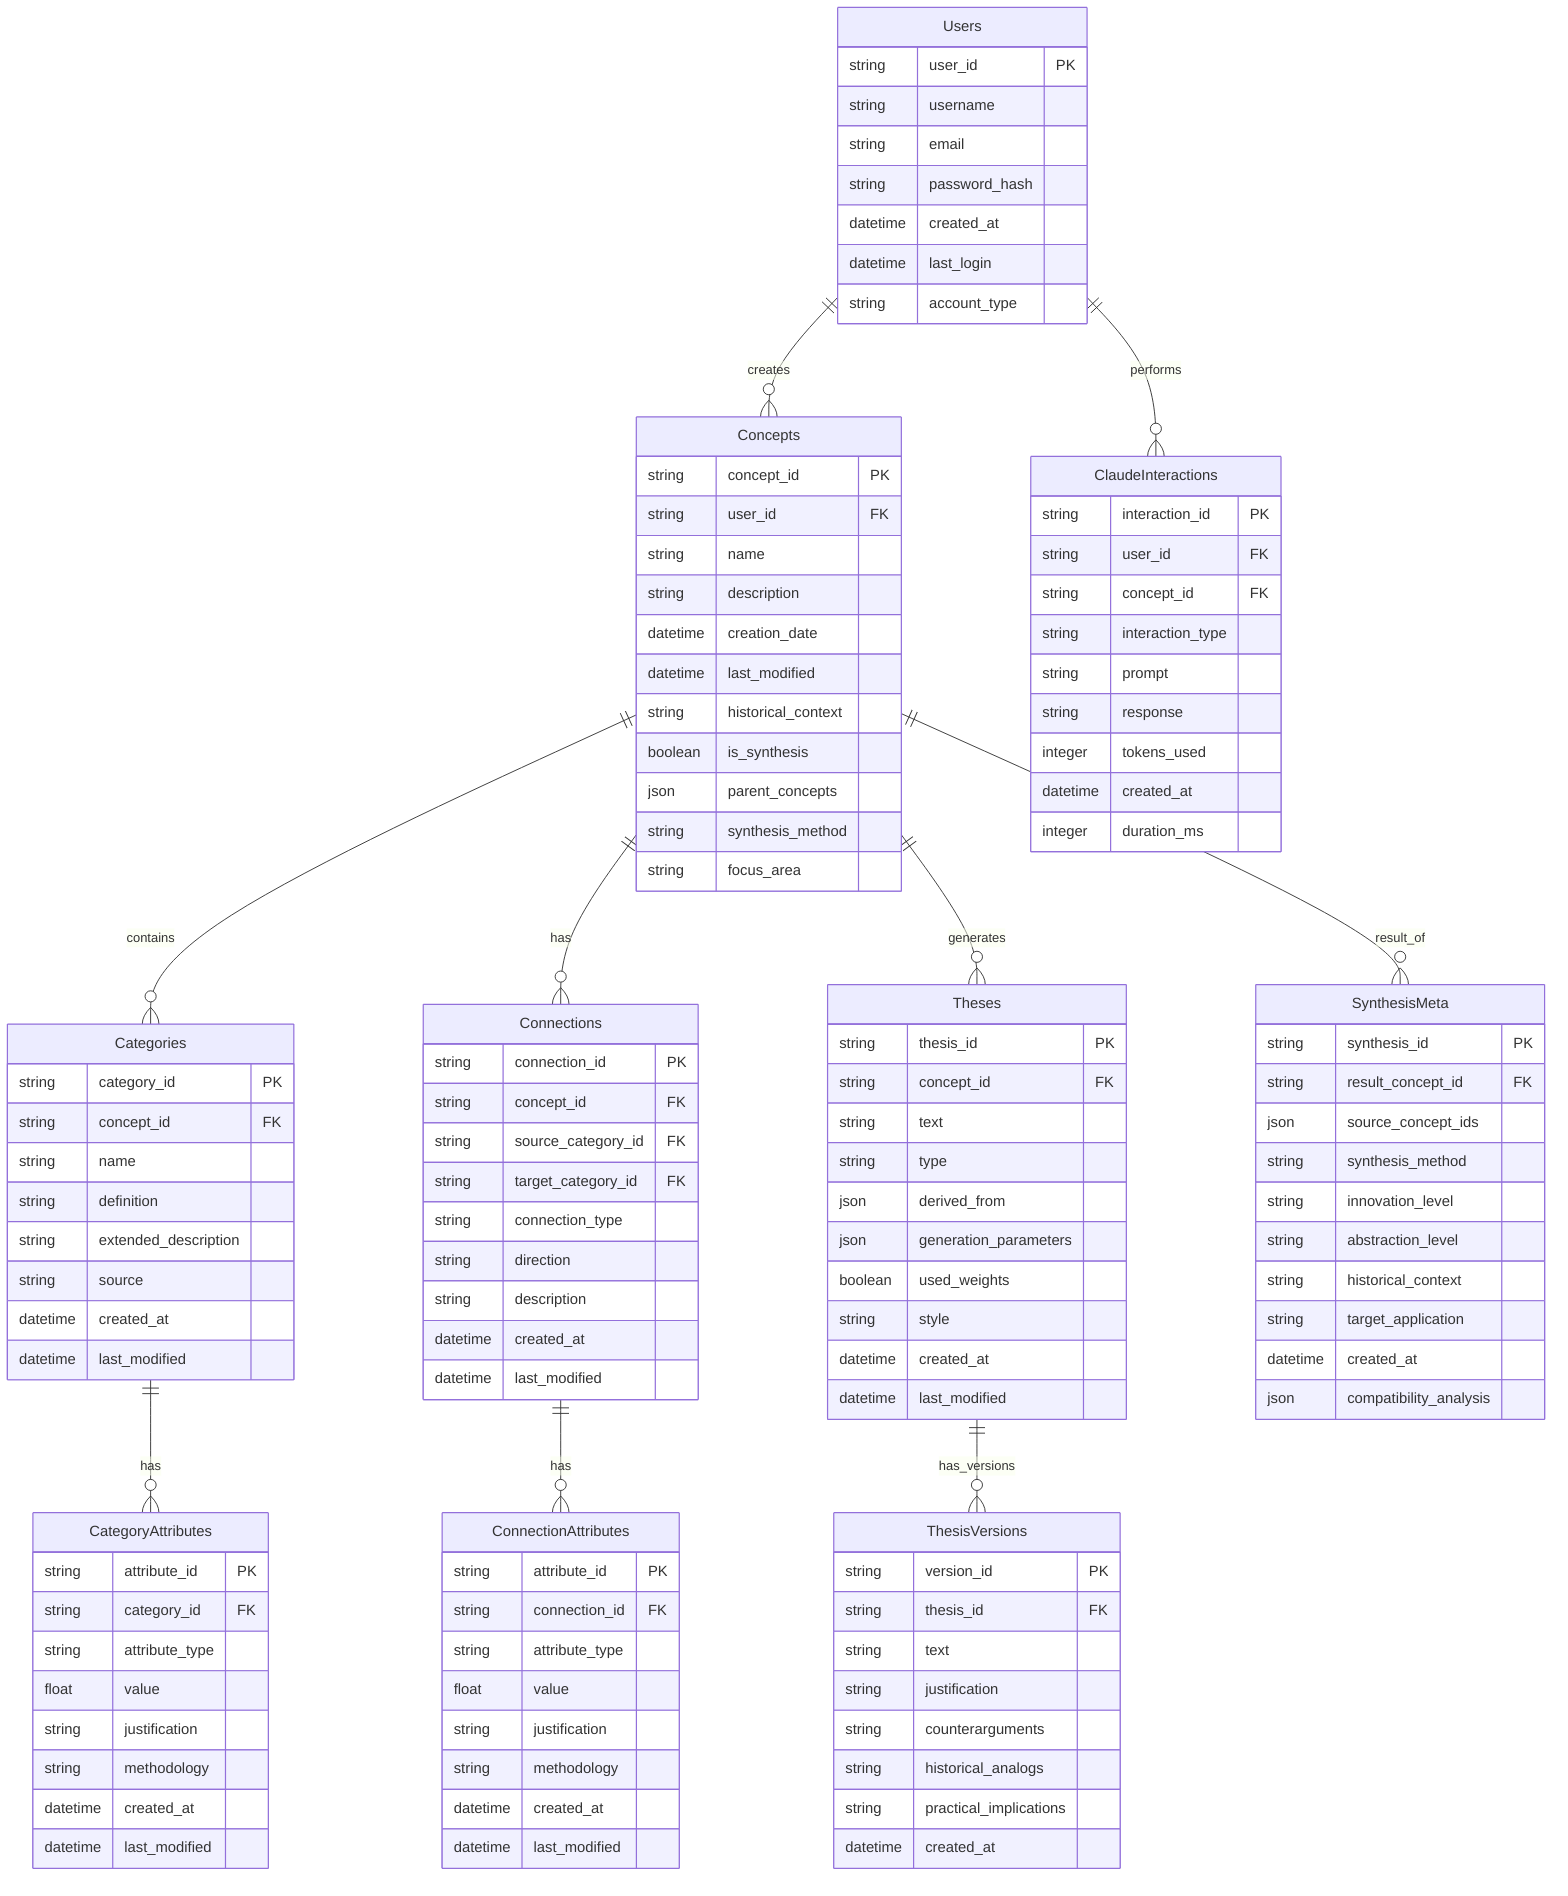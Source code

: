 erDiagram
    Users ||--o{ Concepts : creates
    Concepts ||--o{ Categories : contains
    Concepts ||--o{ Connections : has
    Concepts ||--o{ Theses : generates
    Categories ||--o{ CategoryAttributes : has
    Connections ||--o{ ConnectionAttributes : has
    Theses ||--o{ ThesisVersions : has_versions
    Concepts ||--o{ SynthesisMeta : result_of
    Users ||--o{ ClaudeInteractions : performs
    
    Users {
        string user_id PK
        string username
        string email
        string password_hash
        datetime created_at
        datetime last_login
        string account_type
    }
    
    Concepts {
        string concept_id PK
        string user_id FK
        string name
        string description
        datetime creation_date
        datetime last_modified
        string historical_context
        boolean is_synthesis
        json parent_concepts
        string synthesis_method
        string focus_area
    }
    
    Categories {
        string category_id PK
        string concept_id FK
        string name
        string definition
        string extended_description
        string source
        datetime created_at
        datetime last_modified
    }
    
    CategoryAttributes {
        string attribute_id PK
        string category_id FK
        string attribute_type
        float value
        string justification
        string methodology
        datetime created_at
        datetime last_modified
    }
    
    Connections {
        string connection_id PK
        string concept_id FK
        string source_category_id FK
        string target_category_id FK
        string connection_type
        string direction
        string description
        datetime created_at
        datetime last_modified
    }
    
    ConnectionAttributes {
        string attribute_id PK
        string connection_id FK
        string attribute_type
        float value
        string justification
        string methodology
        datetime created_at
        datetime last_modified
    }
    
    Theses {
        string thesis_id PK
        string concept_id FK
        string text
        string type
        json derived_from
        json generation_parameters
        boolean used_weights
        string style
        datetime created_at
        datetime last_modified
    }
    
    ThesisVersions {
        string version_id PK
        string thesis_id FK
        string text
        string justification
        string counterarguments
        string historical_analogs
        string practical_implications
        datetime created_at
    }
    
    SynthesisMeta {
        string synthesis_id PK
        string result_concept_id FK
        json source_concept_ids
        string synthesis_method
        string innovation_level
        string abstraction_level
        string historical_context
        string target_application
        datetime created_at
        json compatibility_analysis
    }
    
    ClaudeInteractions {
        string interaction_id PK
        string user_id FK
        string concept_id FK
        string interaction_type
        string prompt
        string response
        integer tokens_used
        datetime created_at
        integer duration_ms
    }